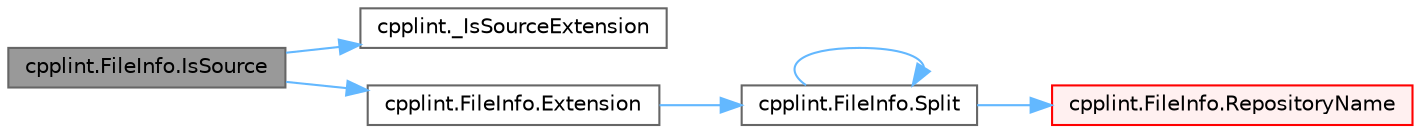 digraph "cpplint.FileInfo.IsSource"
{
 // LATEX_PDF_SIZE
  bgcolor="transparent";
  edge [fontname=Helvetica,fontsize=10,labelfontname=Helvetica,labelfontsize=10];
  node [fontname=Helvetica,fontsize=10,shape=box,height=0.2,width=0.4];
  rankdir="LR";
  Node1 [id="Node000001",label="cpplint.FileInfo.IsSource",height=0.2,width=0.4,color="gray40", fillcolor="grey60", style="filled", fontcolor="black",tooltip=" "];
  Node1 -> Node2 [id="edge1_Node000001_Node000002",color="steelblue1",style="solid",tooltip=" "];
  Node2 [id="Node000002",label="cpplint._IsSourceExtension",height=0.2,width=0.4,color="grey40", fillcolor="white", style="filled",URL="$namespacecpplint.html#aa418f429ad1c4cbe4a3fcaf4d308d1a9",tooltip=" "];
  Node1 -> Node3 [id="edge2_Node000001_Node000003",color="steelblue1",style="solid",tooltip=" "];
  Node3 [id="Node000003",label="cpplint.FileInfo.Extension",height=0.2,width=0.4,color="grey40", fillcolor="white", style="filled",URL="$classcpplint_1_1_file_info.html#a3f914f9343ddc32a191e4755417b1d12",tooltip=" "];
  Node3 -> Node4 [id="edge3_Node000003_Node000004",color="steelblue1",style="solid",tooltip=" "];
  Node4 [id="Node000004",label="cpplint.FileInfo.Split",height=0.2,width=0.4,color="grey40", fillcolor="white", style="filled",URL="$classcpplint_1_1_file_info.html#a5e303a91249d059740177b183888e89a",tooltip=" "];
  Node4 -> Node5 [id="edge4_Node000004_Node000005",color="steelblue1",style="solid",tooltip=" "];
  Node5 [id="Node000005",label="cpplint.FileInfo.RepositoryName",height=0.2,width=0.4,color="red", fillcolor="#FFF0F0", style="filled",URL="$classcpplint_1_1_file_info.html#a714480dc56e24fd965f3273edfb1b268",tooltip=" "];
  Node4 -> Node4 [id="edge5_Node000004_Node000004",color="steelblue1",style="solid",tooltip=" "];
}
